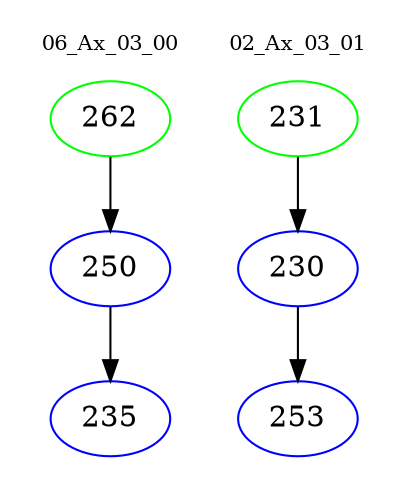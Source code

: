 digraph{
subgraph cluster_0 {
color = white
label = "06_Ax_03_00";
fontsize=10;
T0_262 [label="262", color="green"]
T0_262 -> T0_250 [color="black"]
T0_250 [label="250", color="blue"]
T0_250 -> T0_235 [color="black"]
T0_235 [label="235", color="blue"]
}
subgraph cluster_1 {
color = white
label = "02_Ax_03_01";
fontsize=10;
T1_231 [label="231", color="green"]
T1_231 -> T1_230 [color="black"]
T1_230 [label="230", color="blue"]
T1_230 -> T1_253 [color="black"]
T1_253 [label="253", color="blue"]
}
}
